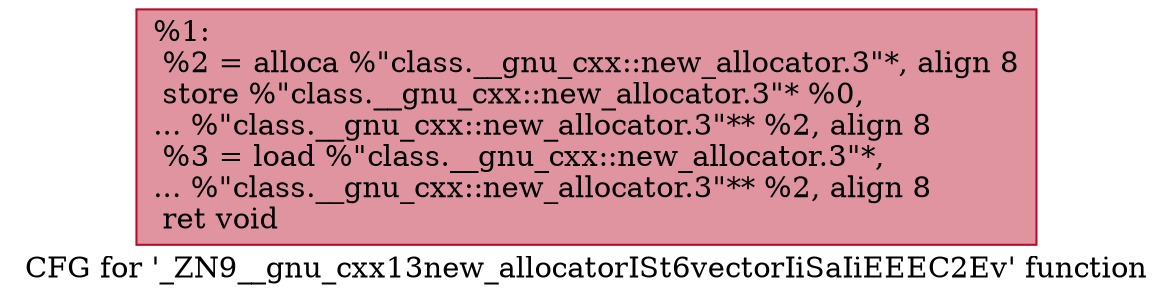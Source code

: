 digraph "CFG for '_ZN9__gnu_cxx13new_allocatorISt6vectorIiSaIiEEEC2Ev' function" {
	label="CFG for '_ZN9__gnu_cxx13new_allocatorISt6vectorIiSaIiEEEC2Ev' function";

	Node0x559aeaae3590 [shape=record,color="#b70d28ff", style=filled, fillcolor="#b70d2870",label="{%1:\l  %2 = alloca %\"class.__gnu_cxx::new_allocator.3\"*, align 8\l  store %\"class.__gnu_cxx::new_allocator.3\"* %0,\l... %\"class.__gnu_cxx::new_allocator.3\"** %2, align 8\l  %3 = load %\"class.__gnu_cxx::new_allocator.3\"*,\l... %\"class.__gnu_cxx::new_allocator.3\"** %2, align 8\l  ret void\l}"];
}
